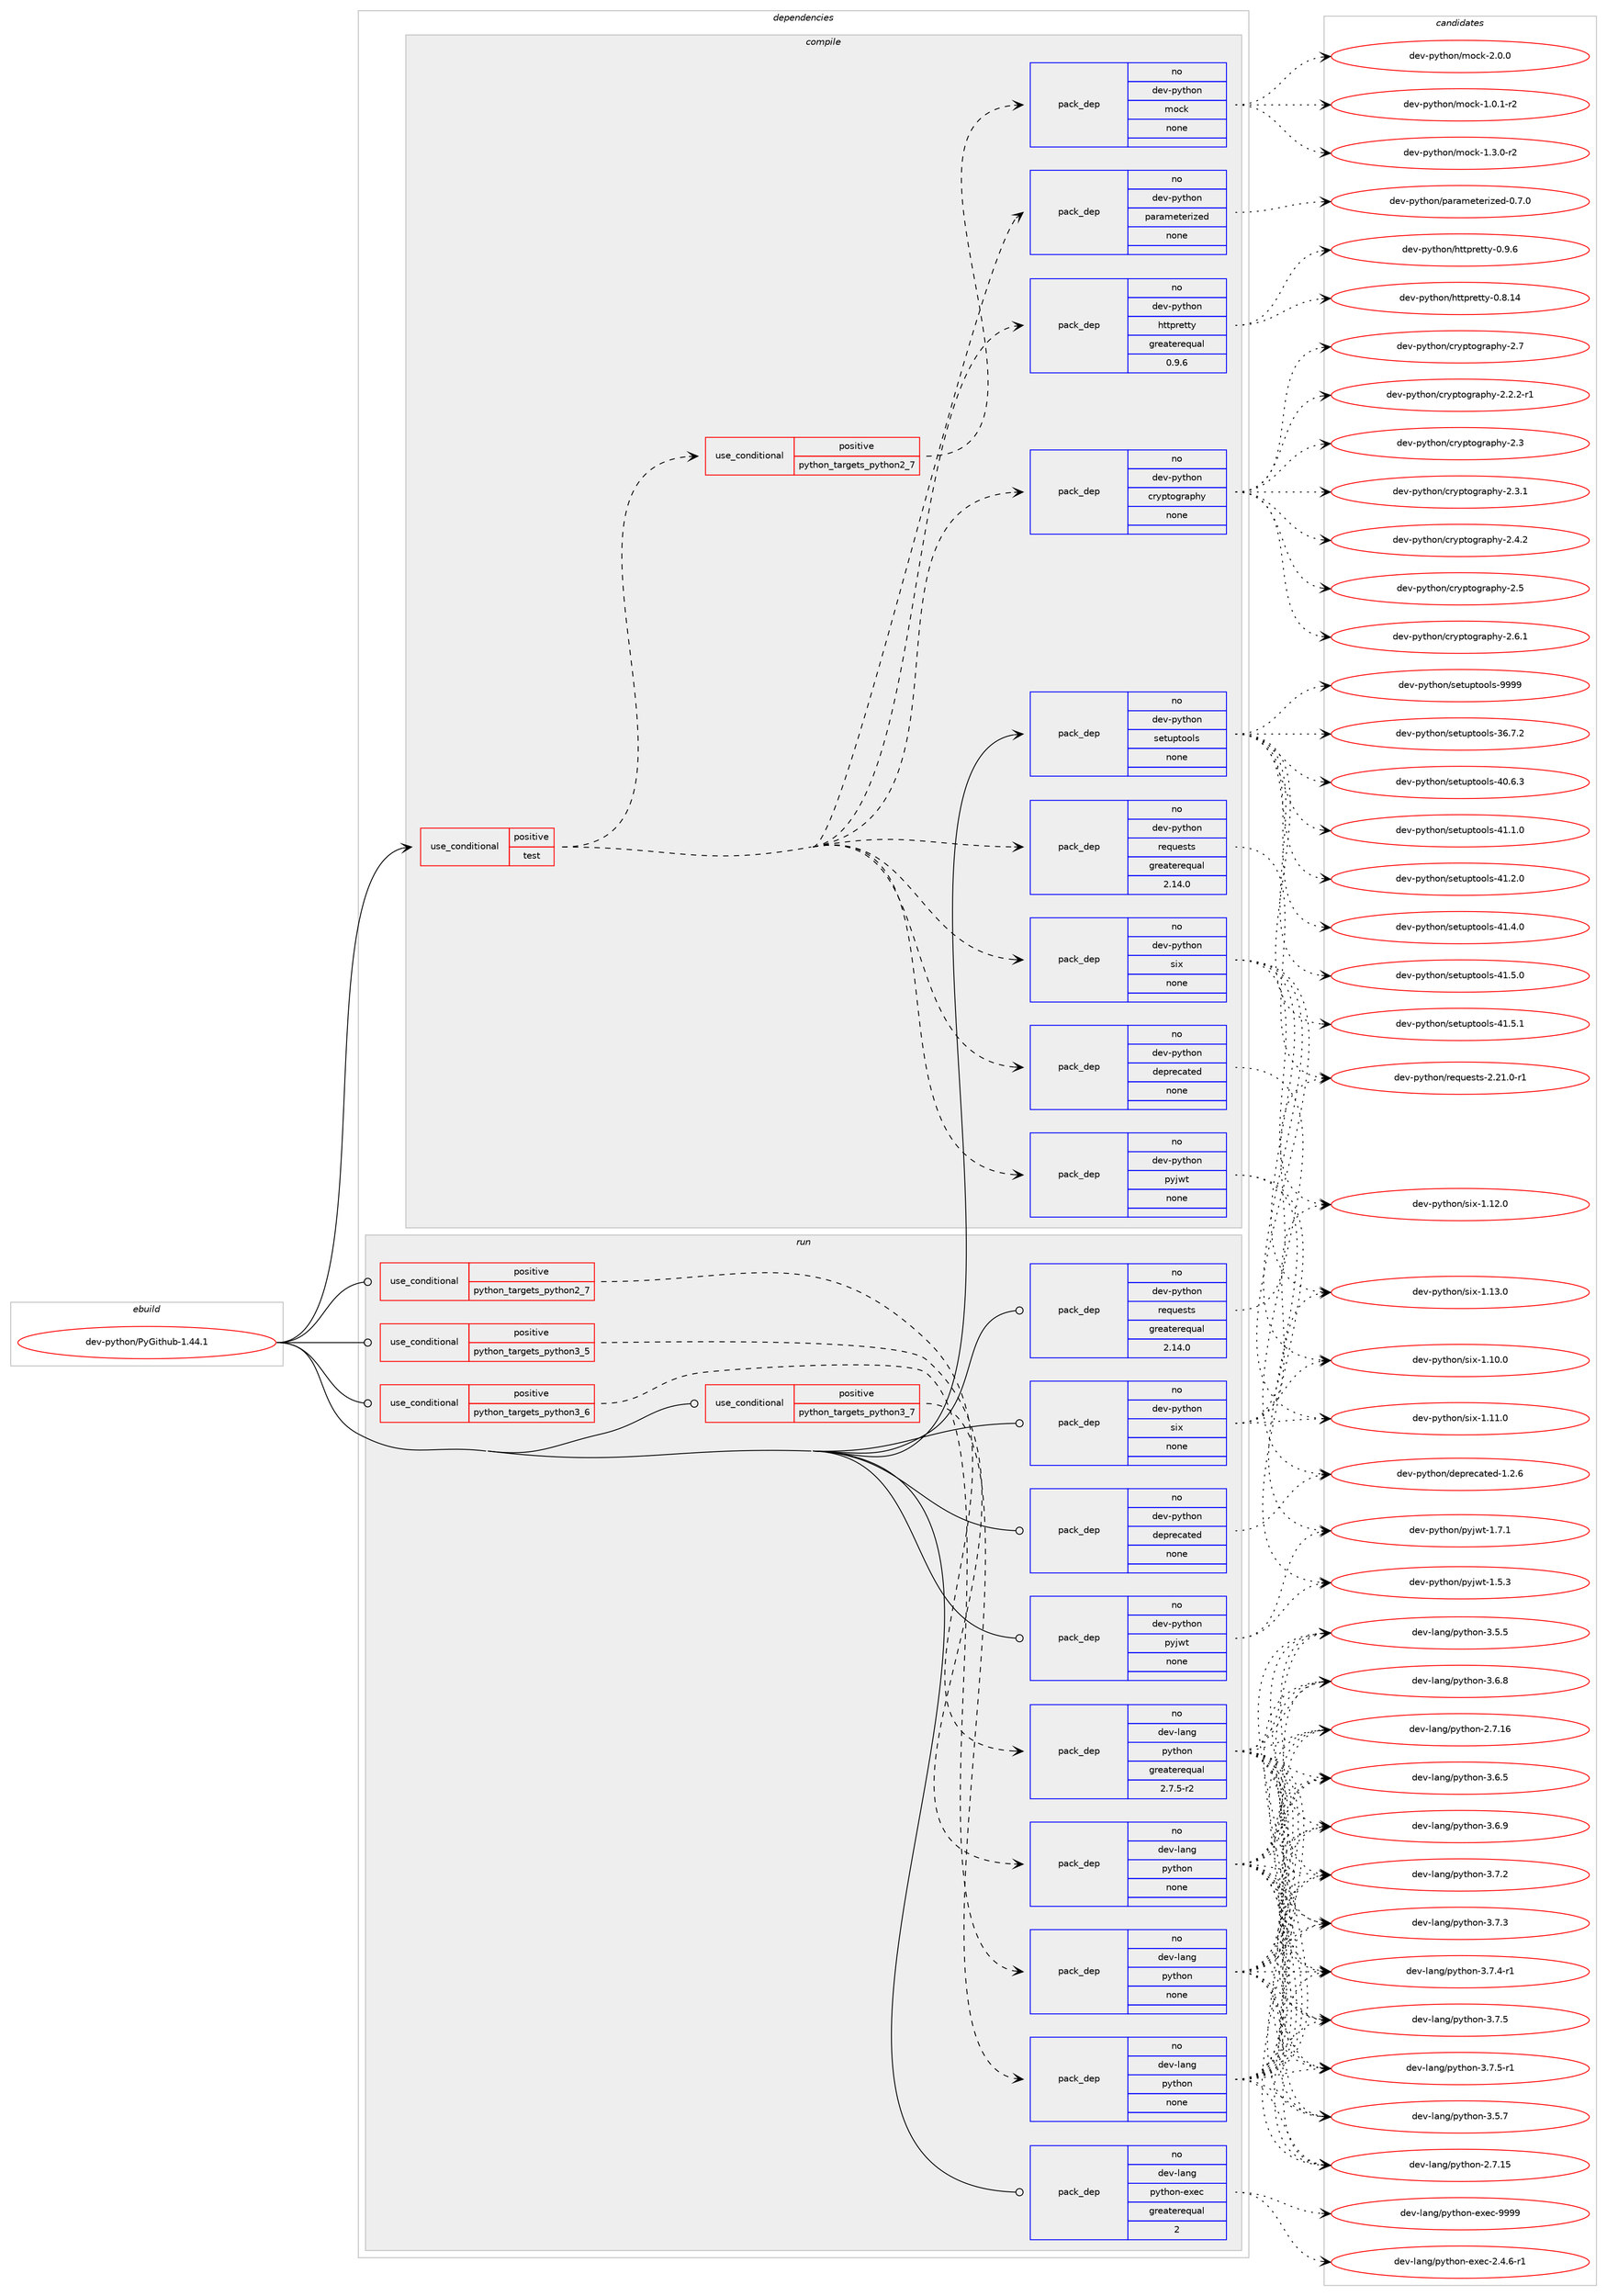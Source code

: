 digraph prolog {

# *************
# Graph options
# *************

newrank=true;
concentrate=true;
compound=true;
graph [rankdir=LR,fontname=Helvetica,fontsize=10,ranksep=1.5];#, ranksep=2.5, nodesep=0.2];
edge  [arrowhead=vee];
node  [fontname=Helvetica,fontsize=10];

# **********
# The ebuild
# **********

subgraph cluster_leftcol {
color=gray;
rank=same;
label=<<i>ebuild</i>>;
id [label="dev-python/PyGithub-1.44.1", color=red, width=4, href="../dev-python/PyGithub-1.44.1.svg"];
}

# ****************
# The dependencies
# ****************

subgraph cluster_midcol {
color=gray;
label=<<i>dependencies</i>>;
subgraph cluster_compile {
fillcolor="#eeeeee";
style=filled;
label=<<i>compile</i>>;
subgraph cond135666 {
dependency592778 [label=<<TABLE BORDER="0" CELLBORDER="1" CELLSPACING="0" CELLPADDING="4"><TR><TD ROWSPAN="3" CELLPADDING="10">use_conditional</TD></TR><TR><TD>positive</TD></TR><TR><TD>test</TD></TR></TABLE>>, shape=none, color=red];
subgraph pack445342 {
dependency592779 [label=<<TABLE BORDER="0" CELLBORDER="1" CELLSPACING="0" CELLPADDING="4" WIDTH="220"><TR><TD ROWSPAN="6" CELLPADDING="30">pack_dep</TD></TR><TR><TD WIDTH="110">no</TD></TR><TR><TD>dev-python</TD></TR><TR><TD>deprecated</TD></TR><TR><TD>none</TD></TR><TR><TD></TD></TR></TABLE>>, shape=none, color=blue];
}
dependency592778:e -> dependency592779:w [weight=20,style="dashed",arrowhead="vee"];
subgraph pack445343 {
dependency592780 [label=<<TABLE BORDER="0" CELLBORDER="1" CELLSPACING="0" CELLPADDING="4" WIDTH="220"><TR><TD ROWSPAN="6" CELLPADDING="30">pack_dep</TD></TR><TR><TD WIDTH="110">no</TD></TR><TR><TD>dev-python</TD></TR><TR><TD>pyjwt</TD></TR><TR><TD>none</TD></TR><TR><TD></TD></TR></TABLE>>, shape=none, color=blue];
}
dependency592778:e -> dependency592780:w [weight=20,style="dashed",arrowhead="vee"];
subgraph pack445344 {
dependency592781 [label=<<TABLE BORDER="0" CELLBORDER="1" CELLSPACING="0" CELLPADDING="4" WIDTH="220"><TR><TD ROWSPAN="6" CELLPADDING="30">pack_dep</TD></TR><TR><TD WIDTH="110">no</TD></TR><TR><TD>dev-python</TD></TR><TR><TD>requests</TD></TR><TR><TD>greaterequal</TD></TR><TR><TD>2.14.0</TD></TR></TABLE>>, shape=none, color=blue];
}
dependency592778:e -> dependency592781:w [weight=20,style="dashed",arrowhead="vee"];
subgraph pack445345 {
dependency592782 [label=<<TABLE BORDER="0" CELLBORDER="1" CELLSPACING="0" CELLPADDING="4" WIDTH="220"><TR><TD ROWSPAN="6" CELLPADDING="30">pack_dep</TD></TR><TR><TD WIDTH="110">no</TD></TR><TR><TD>dev-python</TD></TR><TR><TD>six</TD></TR><TR><TD>none</TD></TR><TR><TD></TD></TR></TABLE>>, shape=none, color=blue];
}
dependency592778:e -> dependency592782:w [weight=20,style="dashed",arrowhead="vee"];
subgraph pack445346 {
dependency592783 [label=<<TABLE BORDER="0" CELLBORDER="1" CELLSPACING="0" CELLPADDING="4" WIDTH="220"><TR><TD ROWSPAN="6" CELLPADDING="30">pack_dep</TD></TR><TR><TD WIDTH="110">no</TD></TR><TR><TD>dev-python</TD></TR><TR><TD>cryptography</TD></TR><TR><TD>none</TD></TR><TR><TD></TD></TR></TABLE>>, shape=none, color=blue];
}
dependency592778:e -> dependency592783:w [weight=20,style="dashed",arrowhead="vee"];
subgraph pack445347 {
dependency592784 [label=<<TABLE BORDER="0" CELLBORDER="1" CELLSPACING="0" CELLPADDING="4" WIDTH="220"><TR><TD ROWSPAN="6" CELLPADDING="30">pack_dep</TD></TR><TR><TD WIDTH="110">no</TD></TR><TR><TD>dev-python</TD></TR><TR><TD>httpretty</TD></TR><TR><TD>greaterequal</TD></TR><TR><TD>0.9.6</TD></TR></TABLE>>, shape=none, color=blue];
}
dependency592778:e -> dependency592784:w [weight=20,style="dashed",arrowhead="vee"];
subgraph pack445348 {
dependency592785 [label=<<TABLE BORDER="0" CELLBORDER="1" CELLSPACING="0" CELLPADDING="4" WIDTH="220"><TR><TD ROWSPAN="6" CELLPADDING="30">pack_dep</TD></TR><TR><TD WIDTH="110">no</TD></TR><TR><TD>dev-python</TD></TR><TR><TD>parameterized</TD></TR><TR><TD>none</TD></TR><TR><TD></TD></TR></TABLE>>, shape=none, color=blue];
}
dependency592778:e -> dependency592785:w [weight=20,style="dashed",arrowhead="vee"];
subgraph cond135667 {
dependency592786 [label=<<TABLE BORDER="0" CELLBORDER="1" CELLSPACING="0" CELLPADDING="4"><TR><TD ROWSPAN="3" CELLPADDING="10">use_conditional</TD></TR><TR><TD>positive</TD></TR><TR><TD>python_targets_python2_7</TD></TR></TABLE>>, shape=none, color=red];
subgraph pack445349 {
dependency592787 [label=<<TABLE BORDER="0" CELLBORDER="1" CELLSPACING="0" CELLPADDING="4" WIDTH="220"><TR><TD ROWSPAN="6" CELLPADDING="30">pack_dep</TD></TR><TR><TD WIDTH="110">no</TD></TR><TR><TD>dev-python</TD></TR><TR><TD>mock</TD></TR><TR><TD>none</TD></TR><TR><TD></TD></TR></TABLE>>, shape=none, color=blue];
}
dependency592786:e -> dependency592787:w [weight=20,style="dashed",arrowhead="vee"];
}
dependency592778:e -> dependency592786:w [weight=20,style="dashed",arrowhead="vee"];
}
id:e -> dependency592778:w [weight=20,style="solid",arrowhead="vee"];
subgraph pack445350 {
dependency592788 [label=<<TABLE BORDER="0" CELLBORDER="1" CELLSPACING="0" CELLPADDING="4" WIDTH="220"><TR><TD ROWSPAN="6" CELLPADDING="30">pack_dep</TD></TR><TR><TD WIDTH="110">no</TD></TR><TR><TD>dev-python</TD></TR><TR><TD>setuptools</TD></TR><TR><TD>none</TD></TR><TR><TD></TD></TR></TABLE>>, shape=none, color=blue];
}
id:e -> dependency592788:w [weight=20,style="solid",arrowhead="vee"];
}
subgraph cluster_compileandrun {
fillcolor="#eeeeee";
style=filled;
label=<<i>compile and run</i>>;
}
subgraph cluster_run {
fillcolor="#eeeeee";
style=filled;
label=<<i>run</i>>;
subgraph cond135668 {
dependency592789 [label=<<TABLE BORDER="0" CELLBORDER="1" CELLSPACING="0" CELLPADDING="4"><TR><TD ROWSPAN="3" CELLPADDING="10">use_conditional</TD></TR><TR><TD>positive</TD></TR><TR><TD>python_targets_python2_7</TD></TR></TABLE>>, shape=none, color=red];
subgraph pack445351 {
dependency592790 [label=<<TABLE BORDER="0" CELLBORDER="1" CELLSPACING="0" CELLPADDING="4" WIDTH="220"><TR><TD ROWSPAN="6" CELLPADDING="30">pack_dep</TD></TR><TR><TD WIDTH="110">no</TD></TR><TR><TD>dev-lang</TD></TR><TR><TD>python</TD></TR><TR><TD>greaterequal</TD></TR><TR><TD>2.7.5-r2</TD></TR></TABLE>>, shape=none, color=blue];
}
dependency592789:e -> dependency592790:w [weight=20,style="dashed",arrowhead="vee"];
}
id:e -> dependency592789:w [weight=20,style="solid",arrowhead="odot"];
subgraph cond135669 {
dependency592791 [label=<<TABLE BORDER="0" CELLBORDER="1" CELLSPACING="0" CELLPADDING="4"><TR><TD ROWSPAN="3" CELLPADDING="10">use_conditional</TD></TR><TR><TD>positive</TD></TR><TR><TD>python_targets_python3_5</TD></TR></TABLE>>, shape=none, color=red];
subgraph pack445352 {
dependency592792 [label=<<TABLE BORDER="0" CELLBORDER="1" CELLSPACING="0" CELLPADDING="4" WIDTH="220"><TR><TD ROWSPAN="6" CELLPADDING="30">pack_dep</TD></TR><TR><TD WIDTH="110">no</TD></TR><TR><TD>dev-lang</TD></TR><TR><TD>python</TD></TR><TR><TD>none</TD></TR><TR><TD></TD></TR></TABLE>>, shape=none, color=blue];
}
dependency592791:e -> dependency592792:w [weight=20,style="dashed",arrowhead="vee"];
}
id:e -> dependency592791:w [weight=20,style="solid",arrowhead="odot"];
subgraph cond135670 {
dependency592793 [label=<<TABLE BORDER="0" CELLBORDER="1" CELLSPACING="0" CELLPADDING="4"><TR><TD ROWSPAN="3" CELLPADDING="10">use_conditional</TD></TR><TR><TD>positive</TD></TR><TR><TD>python_targets_python3_6</TD></TR></TABLE>>, shape=none, color=red];
subgraph pack445353 {
dependency592794 [label=<<TABLE BORDER="0" CELLBORDER="1" CELLSPACING="0" CELLPADDING="4" WIDTH="220"><TR><TD ROWSPAN="6" CELLPADDING="30">pack_dep</TD></TR><TR><TD WIDTH="110">no</TD></TR><TR><TD>dev-lang</TD></TR><TR><TD>python</TD></TR><TR><TD>none</TD></TR><TR><TD></TD></TR></TABLE>>, shape=none, color=blue];
}
dependency592793:e -> dependency592794:w [weight=20,style="dashed",arrowhead="vee"];
}
id:e -> dependency592793:w [weight=20,style="solid",arrowhead="odot"];
subgraph cond135671 {
dependency592795 [label=<<TABLE BORDER="0" CELLBORDER="1" CELLSPACING="0" CELLPADDING="4"><TR><TD ROWSPAN="3" CELLPADDING="10">use_conditional</TD></TR><TR><TD>positive</TD></TR><TR><TD>python_targets_python3_7</TD></TR></TABLE>>, shape=none, color=red];
subgraph pack445354 {
dependency592796 [label=<<TABLE BORDER="0" CELLBORDER="1" CELLSPACING="0" CELLPADDING="4" WIDTH="220"><TR><TD ROWSPAN="6" CELLPADDING="30">pack_dep</TD></TR><TR><TD WIDTH="110">no</TD></TR><TR><TD>dev-lang</TD></TR><TR><TD>python</TD></TR><TR><TD>none</TD></TR><TR><TD></TD></TR></TABLE>>, shape=none, color=blue];
}
dependency592795:e -> dependency592796:w [weight=20,style="dashed",arrowhead="vee"];
}
id:e -> dependency592795:w [weight=20,style="solid",arrowhead="odot"];
subgraph pack445355 {
dependency592797 [label=<<TABLE BORDER="0" CELLBORDER="1" CELLSPACING="0" CELLPADDING="4" WIDTH="220"><TR><TD ROWSPAN="6" CELLPADDING="30">pack_dep</TD></TR><TR><TD WIDTH="110">no</TD></TR><TR><TD>dev-lang</TD></TR><TR><TD>python-exec</TD></TR><TR><TD>greaterequal</TD></TR><TR><TD>2</TD></TR></TABLE>>, shape=none, color=blue];
}
id:e -> dependency592797:w [weight=20,style="solid",arrowhead="odot"];
subgraph pack445356 {
dependency592798 [label=<<TABLE BORDER="0" CELLBORDER="1" CELLSPACING="0" CELLPADDING="4" WIDTH="220"><TR><TD ROWSPAN="6" CELLPADDING="30">pack_dep</TD></TR><TR><TD WIDTH="110">no</TD></TR><TR><TD>dev-python</TD></TR><TR><TD>deprecated</TD></TR><TR><TD>none</TD></TR><TR><TD></TD></TR></TABLE>>, shape=none, color=blue];
}
id:e -> dependency592798:w [weight=20,style="solid",arrowhead="odot"];
subgraph pack445357 {
dependency592799 [label=<<TABLE BORDER="0" CELLBORDER="1" CELLSPACING="0" CELLPADDING="4" WIDTH="220"><TR><TD ROWSPAN="6" CELLPADDING="30">pack_dep</TD></TR><TR><TD WIDTH="110">no</TD></TR><TR><TD>dev-python</TD></TR><TR><TD>pyjwt</TD></TR><TR><TD>none</TD></TR><TR><TD></TD></TR></TABLE>>, shape=none, color=blue];
}
id:e -> dependency592799:w [weight=20,style="solid",arrowhead="odot"];
subgraph pack445358 {
dependency592800 [label=<<TABLE BORDER="0" CELLBORDER="1" CELLSPACING="0" CELLPADDING="4" WIDTH="220"><TR><TD ROWSPAN="6" CELLPADDING="30">pack_dep</TD></TR><TR><TD WIDTH="110">no</TD></TR><TR><TD>dev-python</TD></TR><TR><TD>requests</TD></TR><TR><TD>greaterequal</TD></TR><TR><TD>2.14.0</TD></TR></TABLE>>, shape=none, color=blue];
}
id:e -> dependency592800:w [weight=20,style="solid",arrowhead="odot"];
subgraph pack445359 {
dependency592801 [label=<<TABLE BORDER="0" CELLBORDER="1" CELLSPACING="0" CELLPADDING="4" WIDTH="220"><TR><TD ROWSPAN="6" CELLPADDING="30">pack_dep</TD></TR><TR><TD WIDTH="110">no</TD></TR><TR><TD>dev-python</TD></TR><TR><TD>six</TD></TR><TR><TD>none</TD></TR><TR><TD></TD></TR></TABLE>>, shape=none, color=blue];
}
id:e -> dependency592801:w [weight=20,style="solid",arrowhead="odot"];
}
}

# **************
# The candidates
# **************

subgraph cluster_choices {
rank=same;
color=gray;
label=<<i>candidates</i>>;

subgraph choice445342 {
color=black;
nodesep=1;
choice10010111845112121116104111110471001011121141019997116101100454946504654 [label="dev-python/deprecated-1.2.6", color=red, width=4,href="../dev-python/deprecated-1.2.6.svg"];
dependency592779:e -> choice10010111845112121116104111110471001011121141019997116101100454946504654:w [style=dotted,weight="100"];
}
subgraph choice445343 {
color=black;
nodesep=1;
choice1001011184511212111610411111047112121106119116454946534651 [label="dev-python/pyjwt-1.5.3", color=red, width=4,href="../dev-python/pyjwt-1.5.3.svg"];
choice1001011184511212111610411111047112121106119116454946554649 [label="dev-python/pyjwt-1.7.1", color=red, width=4,href="../dev-python/pyjwt-1.7.1.svg"];
dependency592780:e -> choice1001011184511212111610411111047112121106119116454946534651:w [style=dotted,weight="100"];
dependency592780:e -> choice1001011184511212111610411111047112121106119116454946554649:w [style=dotted,weight="100"];
}
subgraph choice445344 {
color=black;
nodesep=1;
choice1001011184511212111610411111047114101113117101115116115455046504946484511449 [label="dev-python/requests-2.21.0-r1", color=red, width=4,href="../dev-python/requests-2.21.0-r1.svg"];
dependency592781:e -> choice1001011184511212111610411111047114101113117101115116115455046504946484511449:w [style=dotted,weight="100"];
}
subgraph choice445345 {
color=black;
nodesep=1;
choice100101118451121211161041111104711510512045494649484648 [label="dev-python/six-1.10.0", color=red, width=4,href="../dev-python/six-1.10.0.svg"];
choice100101118451121211161041111104711510512045494649494648 [label="dev-python/six-1.11.0", color=red, width=4,href="../dev-python/six-1.11.0.svg"];
choice100101118451121211161041111104711510512045494649504648 [label="dev-python/six-1.12.0", color=red, width=4,href="../dev-python/six-1.12.0.svg"];
choice100101118451121211161041111104711510512045494649514648 [label="dev-python/six-1.13.0", color=red, width=4,href="../dev-python/six-1.13.0.svg"];
dependency592782:e -> choice100101118451121211161041111104711510512045494649484648:w [style=dotted,weight="100"];
dependency592782:e -> choice100101118451121211161041111104711510512045494649494648:w [style=dotted,weight="100"];
dependency592782:e -> choice100101118451121211161041111104711510512045494649504648:w [style=dotted,weight="100"];
dependency592782:e -> choice100101118451121211161041111104711510512045494649514648:w [style=dotted,weight="100"];
}
subgraph choice445346 {
color=black;
nodesep=1;
choice100101118451121211161041111104799114121112116111103114971121041214550465046504511449 [label="dev-python/cryptography-2.2.2-r1", color=red, width=4,href="../dev-python/cryptography-2.2.2-r1.svg"];
choice1001011184511212111610411111047991141211121161111031149711210412145504651 [label="dev-python/cryptography-2.3", color=red, width=4,href="../dev-python/cryptography-2.3.svg"];
choice10010111845112121116104111110479911412111211611110311497112104121455046514649 [label="dev-python/cryptography-2.3.1", color=red, width=4,href="../dev-python/cryptography-2.3.1.svg"];
choice10010111845112121116104111110479911412111211611110311497112104121455046524650 [label="dev-python/cryptography-2.4.2", color=red, width=4,href="../dev-python/cryptography-2.4.2.svg"];
choice1001011184511212111610411111047991141211121161111031149711210412145504653 [label="dev-python/cryptography-2.5", color=red, width=4,href="../dev-python/cryptography-2.5.svg"];
choice10010111845112121116104111110479911412111211611110311497112104121455046544649 [label="dev-python/cryptography-2.6.1", color=red, width=4,href="../dev-python/cryptography-2.6.1.svg"];
choice1001011184511212111610411111047991141211121161111031149711210412145504655 [label="dev-python/cryptography-2.7", color=red, width=4,href="../dev-python/cryptography-2.7.svg"];
dependency592783:e -> choice100101118451121211161041111104799114121112116111103114971121041214550465046504511449:w [style=dotted,weight="100"];
dependency592783:e -> choice1001011184511212111610411111047991141211121161111031149711210412145504651:w [style=dotted,weight="100"];
dependency592783:e -> choice10010111845112121116104111110479911412111211611110311497112104121455046514649:w [style=dotted,weight="100"];
dependency592783:e -> choice10010111845112121116104111110479911412111211611110311497112104121455046524650:w [style=dotted,weight="100"];
dependency592783:e -> choice1001011184511212111610411111047991141211121161111031149711210412145504653:w [style=dotted,weight="100"];
dependency592783:e -> choice10010111845112121116104111110479911412111211611110311497112104121455046544649:w [style=dotted,weight="100"];
dependency592783:e -> choice1001011184511212111610411111047991141211121161111031149711210412145504655:w [style=dotted,weight="100"];
}
subgraph choice445347 {
color=black;
nodesep=1;
choice100101118451121211161041111104710411611611211410111611612145484656464952 [label="dev-python/httpretty-0.8.14", color=red, width=4,href="../dev-python/httpretty-0.8.14.svg"];
choice1001011184511212111610411111047104116116112114101116116121454846574654 [label="dev-python/httpretty-0.9.6", color=red, width=4,href="../dev-python/httpretty-0.9.6.svg"];
dependency592784:e -> choice100101118451121211161041111104710411611611211410111611612145484656464952:w [style=dotted,weight="100"];
dependency592784:e -> choice1001011184511212111610411111047104116116112114101116116121454846574654:w [style=dotted,weight="100"];
}
subgraph choice445348 {
color=black;
nodesep=1;
choice10010111845112121116104111110471129711497109101116101114105122101100454846554648 [label="dev-python/parameterized-0.7.0", color=red, width=4,href="../dev-python/parameterized-0.7.0.svg"];
dependency592785:e -> choice10010111845112121116104111110471129711497109101116101114105122101100454846554648:w [style=dotted,weight="100"];
}
subgraph choice445349 {
color=black;
nodesep=1;
choice1001011184511212111610411111047109111991074549464846494511450 [label="dev-python/mock-1.0.1-r2", color=red, width=4,href="../dev-python/mock-1.0.1-r2.svg"];
choice1001011184511212111610411111047109111991074549465146484511450 [label="dev-python/mock-1.3.0-r2", color=red, width=4,href="../dev-python/mock-1.3.0-r2.svg"];
choice100101118451121211161041111104710911199107455046484648 [label="dev-python/mock-2.0.0", color=red, width=4,href="../dev-python/mock-2.0.0.svg"];
dependency592787:e -> choice1001011184511212111610411111047109111991074549464846494511450:w [style=dotted,weight="100"];
dependency592787:e -> choice1001011184511212111610411111047109111991074549465146484511450:w [style=dotted,weight="100"];
dependency592787:e -> choice100101118451121211161041111104710911199107455046484648:w [style=dotted,weight="100"];
}
subgraph choice445350 {
color=black;
nodesep=1;
choice100101118451121211161041111104711510111611711211611111110811545515446554650 [label="dev-python/setuptools-36.7.2", color=red, width=4,href="../dev-python/setuptools-36.7.2.svg"];
choice100101118451121211161041111104711510111611711211611111110811545524846544651 [label="dev-python/setuptools-40.6.3", color=red, width=4,href="../dev-python/setuptools-40.6.3.svg"];
choice100101118451121211161041111104711510111611711211611111110811545524946494648 [label="dev-python/setuptools-41.1.0", color=red, width=4,href="../dev-python/setuptools-41.1.0.svg"];
choice100101118451121211161041111104711510111611711211611111110811545524946504648 [label="dev-python/setuptools-41.2.0", color=red, width=4,href="../dev-python/setuptools-41.2.0.svg"];
choice100101118451121211161041111104711510111611711211611111110811545524946524648 [label="dev-python/setuptools-41.4.0", color=red, width=4,href="../dev-python/setuptools-41.4.0.svg"];
choice100101118451121211161041111104711510111611711211611111110811545524946534648 [label="dev-python/setuptools-41.5.0", color=red, width=4,href="../dev-python/setuptools-41.5.0.svg"];
choice100101118451121211161041111104711510111611711211611111110811545524946534649 [label="dev-python/setuptools-41.5.1", color=red, width=4,href="../dev-python/setuptools-41.5.1.svg"];
choice10010111845112121116104111110471151011161171121161111111081154557575757 [label="dev-python/setuptools-9999", color=red, width=4,href="../dev-python/setuptools-9999.svg"];
dependency592788:e -> choice100101118451121211161041111104711510111611711211611111110811545515446554650:w [style=dotted,weight="100"];
dependency592788:e -> choice100101118451121211161041111104711510111611711211611111110811545524846544651:w [style=dotted,weight="100"];
dependency592788:e -> choice100101118451121211161041111104711510111611711211611111110811545524946494648:w [style=dotted,weight="100"];
dependency592788:e -> choice100101118451121211161041111104711510111611711211611111110811545524946504648:w [style=dotted,weight="100"];
dependency592788:e -> choice100101118451121211161041111104711510111611711211611111110811545524946524648:w [style=dotted,weight="100"];
dependency592788:e -> choice100101118451121211161041111104711510111611711211611111110811545524946534648:w [style=dotted,weight="100"];
dependency592788:e -> choice100101118451121211161041111104711510111611711211611111110811545524946534649:w [style=dotted,weight="100"];
dependency592788:e -> choice10010111845112121116104111110471151011161171121161111111081154557575757:w [style=dotted,weight="100"];
}
subgraph choice445351 {
color=black;
nodesep=1;
choice10010111845108971101034711212111610411111045504655464953 [label="dev-lang/python-2.7.15", color=red, width=4,href="../dev-lang/python-2.7.15.svg"];
choice10010111845108971101034711212111610411111045504655464954 [label="dev-lang/python-2.7.16", color=red, width=4,href="../dev-lang/python-2.7.16.svg"];
choice100101118451089711010347112121116104111110455146534653 [label="dev-lang/python-3.5.5", color=red, width=4,href="../dev-lang/python-3.5.5.svg"];
choice100101118451089711010347112121116104111110455146534655 [label="dev-lang/python-3.5.7", color=red, width=4,href="../dev-lang/python-3.5.7.svg"];
choice100101118451089711010347112121116104111110455146544653 [label="dev-lang/python-3.6.5", color=red, width=4,href="../dev-lang/python-3.6.5.svg"];
choice100101118451089711010347112121116104111110455146544656 [label="dev-lang/python-3.6.8", color=red, width=4,href="../dev-lang/python-3.6.8.svg"];
choice100101118451089711010347112121116104111110455146544657 [label="dev-lang/python-3.6.9", color=red, width=4,href="../dev-lang/python-3.6.9.svg"];
choice100101118451089711010347112121116104111110455146554650 [label="dev-lang/python-3.7.2", color=red, width=4,href="../dev-lang/python-3.7.2.svg"];
choice100101118451089711010347112121116104111110455146554651 [label="dev-lang/python-3.7.3", color=red, width=4,href="../dev-lang/python-3.7.3.svg"];
choice1001011184510897110103471121211161041111104551465546524511449 [label="dev-lang/python-3.7.4-r1", color=red, width=4,href="../dev-lang/python-3.7.4-r1.svg"];
choice100101118451089711010347112121116104111110455146554653 [label="dev-lang/python-3.7.5", color=red, width=4,href="../dev-lang/python-3.7.5.svg"];
choice1001011184510897110103471121211161041111104551465546534511449 [label="dev-lang/python-3.7.5-r1", color=red, width=4,href="../dev-lang/python-3.7.5-r1.svg"];
dependency592790:e -> choice10010111845108971101034711212111610411111045504655464953:w [style=dotted,weight="100"];
dependency592790:e -> choice10010111845108971101034711212111610411111045504655464954:w [style=dotted,weight="100"];
dependency592790:e -> choice100101118451089711010347112121116104111110455146534653:w [style=dotted,weight="100"];
dependency592790:e -> choice100101118451089711010347112121116104111110455146534655:w [style=dotted,weight="100"];
dependency592790:e -> choice100101118451089711010347112121116104111110455146544653:w [style=dotted,weight="100"];
dependency592790:e -> choice100101118451089711010347112121116104111110455146544656:w [style=dotted,weight="100"];
dependency592790:e -> choice100101118451089711010347112121116104111110455146544657:w [style=dotted,weight="100"];
dependency592790:e -> choice100101118451089711010347112121116104111110455146554650:w [style=dotted,weight="100"];
dependency592790:e -> choice100101118451089711010347112121116104111110455146554651:w [style=dotted,weight="100"];
dependency592790:e -> choice1001011184510897110103471121211161041111104551465546524511449:w [style=dotted,weight="100"];
dependency592790:e -> choice100101118451089711010347112121116104111110455146554653:w [style=dotted,weight="100"];
dependency592790:e -> choice1001011184510897110103471121211161041111104551465546534511449:w [style=dotted,weight="100"];
}
subgraph choice445352 {
color=black;
nodesep=1;
choice10010111845108971101034711212111610411111045504655464953 [label="dev-lang/python-2.7.15", color=red, width=4,href="../dev-lang/python-2.7.15.svg"];
choice10010111845108971101034711212111610411111045504655464954 [label="dev-lang/python-2.7.16", color=red, width=4,href="../dev-lang/python-2.7.16.svg"];
choice100101118451089711010347112121116104111110455146534653 [label="dev-lang/python-3.5.5", color=red, width=4,href="../dev-lang/python-3.5.5.svg"];
choice100101118451089711010347112121116104111110455146534655 [label="dev-lang/python-3.5.7", color=red, width=4,href="../dev-lang/python-3.5.7.svg"];
choice100101118451089711010347112121116104111110455146544653 [label="dev-lang/python-3.6.5", color=red, width=4,href="../dev-lang/python-3.6.5.svg"];
choice100101118451089711010347112121116104111110455146544656 [label="dev-lang/python-3.6.8", color=red, width=4,href="../dev-lang/python-3.6.8.svg"];
choice100101118451089711010347112121116104111110455146544657 [label="dev-lang/python-3.6.9", color=red, width=4,href="../dev-lang/python-3.6.9.svg"];
choice100101118451089711010347112121116104111110455146554650 [label="dev-lang/python-3.7.2", color=red, width=4,href="../dev-lang/python-3.7.2.svg"];
choice100101118451089711010347112121116104111110455146554651 [label="dev-lang/python-3.7.3", color=red, width=4,href="../dev-lang/python-3.7.3.svg"];
choice1001011184510897110103471121211161041111104551465546524511449 [label="dev-lang/python-3.7.4-r1", color=red, width=4,href="../dev-lang/python-3.7.4-r1.svg"];
choice100101118451089711010347112121116104111110455146554653 [label="dev-lang/python-3.7.5", color=red, width=4,href="../dev-lang/python-3.7.5.svg"];
choice1001011184510897110103471121211161041111104551465546534511449 [label="dev-lang/python-3.7.5-r1", color=red, width=4,href="../dev-lang/python-3.7.5-r1.svg"];
dependency592792:e -> choice10010111845108971101034711212111610411111045504655464953:w [style=dotted,weight="100"];
dependency592792:e -> choice10010111845108971101034711212111610411111045504655464954:w [style=dotted,weight="100"];
dependency592792:e -> choice100101118451089711010347112121116104111110455146534653:w [style=dotted,weight="100"];
dependency592792:e -> choice100101118451089711010347112121116104111110455146534655:w [style=dotted,weight="100"];
dependency592792:e -> choice100101118451089711010347112121116104111110455146544653:w [style=dotted,weight="100"];
dependency592792:e -> choice100101118451089711010347112121116104111110455146544656:w [style=dotted,weight="100"];
dependency592792:e -> choice100101118451089711010347112121116104111110455146544657:w [style=dotted,weight="100"];
dependency592792:e -> choice100101118451089711010347112121116104111110455146554650:w [style=dotted,weight="100"];
dependency592792:e -> choice100101118451089711010347112121116104111110455146554651:w [style=dotted,weight="100"];
dependency592792:e -> choice1001011184510897110103471121211161041111104551465546524511449:w [style=dotted,weight="100"];
dependency592792:e -> choice100101118451089711010347112121116104111110455146554653:w [style=dotted,weight="100"];
dependency592792:e -> choice1001011184510897110103471121211161041111104551465546534511449:w [style=dotted,weight="100"];
}
subgraph choice445353 {
color=black;
nodesep=1;
choice10010111845108971101034711212111610411111045504655464953 [label="dev-lang/python-2.7.15", color=red, width=4,href="../dev-lang/python-2.7.15.svg"];
choice10010111845108971101034711212111610411111045504655464954 [label="dev-lang/python-2.7.16", color=red, width=4,href="../dev-lang/python-2.7.16.svg"];
choice100101118451089711010347112121116104111110455146534653 [label="dev-lang/python-3.5.5", color=red, width=4,href="../dev-lang/python-3.5.5.svg"];
choice100101118451089711010347112121116104111110455146534655 [label="dev-lang/python-3.5.7", color=red, width=4,href="../dev-lang/python-3.5.7.svg"];
choice100101118451089711010347112121116104111110455146544653 [label="dev-lang/python-3.6.5", color=red, width=4,href="../dev-lang/python-3.6.5.svg"];
choice100101118451089711010347112121116104111110455146544656 [label="dev-lang/python-3.6.8", color=red, width=4,href="../dev-lang/python-3.6.8.svg"];
choice100101118451089711010347112121116104111110455146544657 [label="dev-lang/python-3.6.9", color=red, width=4,href="../dev-lang/python-3.6.9.svg"];
choice100101118451089711010347112121116104111110455146554650 [label="dev-lang/python-3.7.2", color=red, width=4,href="../dev-lang/python-3.7.2.svg"];
choice100101118451089711010347112121116104111110455146554651 [label="dev-lang/python-3.7.3", color=red, width=4,href="../dev-lang/python-3.7.3.svg"];
choice1001011184510897110103471121211161041111104551465546524511449 [label="dev-lang/python-3.7.4-r1", color=red, width=4,href="../dev-lang/python-3.7.4-r1.svg"];
choice100101118451089711010347112121116104111110455146554653 [label="dev-lang/python-3.7.5", color=red, width=4,href="../dev-lang/python-3.7.5.svg"];
choice1001011184510897110103471121211161041111104551465546534511449 [label="dev-lang/python-3.7.5-r1", color=red, width=4,href="../dev-lang/python-3.7.5-r1.svg"];
dependency592794:e -> choice10010111845108971101034711212111610411111045504655464953:w [style=dotted,weight="100"];
dependency592794:e -> choice10010111845108971101034711212111610411111045504655464954:w [style=dotted,weight="100"];
dependency592794:e -> choice100101118451089711010347112121116104111110455146534653:w [style=dotted,weight="100"];
dependency592794:e -> choice100101118451089711010347112121116104111110455146534655:w [style=dotted,weight="100"];
dependency592794:e -> choice100101118451089711010347112121116104111110455146544653:w [style=dotted,weight="100"];
dependency592794:e -> choice100101118451089711010347112121116104111110455146544656:w [style=dotted,weight="100"];
dependency592794:e -> choice100101118451089711010347112121116104111110455146544657:w [style=dotted,weight="100"];
dependency592794:e -> choice100101118451089711010347112121116104111110455146554650:w [style=dotted,weight="100"];
dependency592794:e -> choice100101118451089711010347112121116104111110455146554651:w [style=dotted,weight="100"];
dependency592794:e -> choice1001011184510897110103471121211161041111104551465546524511449:w [style=dotted,weight="100"];
dependency592794:e -> choice100101118451089711010347112121116104111110455146554653:w [style=dotted,weight="100"];
dependency592794:e -> choice1001011184510897110103471121211161041111104551465546534511449:w [style=dotted,weight="100"];
}
subgraph choice445354 {
color=black;
nodesep=1;
choice10010111845108971101034711212111610411111045504655464953 [label="dev-lang/python-2.7.15", color=red, width=4,href="../dev-lang/python-2.7.15.svg"];
choice10010111845108971101034711212111610411111045504655464954 [label="dev-lang/python-2.7.16", color=red, width=4,href="../dev-lang/python-2.7.16.svg"];
choice100101118451089711010347112121116104111110455146534653 [label="dev-lang/python-3.5.5", color=red, width=4,href="../dev-lang/python-3.5.5.svg"];
choice100101118451089711010347112121116104111110455146534655 [label="dev-lang/python-3.5.7", color=red, width=4,href="../dev-lang/python-3.5.7.svg"];
choice100101118451089711010347112121116104111110455146544653 [label="dev-lang/python-3.6.5", color=red, width=4,href="../dev-lang/python-3.6.5.svg"];
choice100101118451089711010347112121116104111110455146544656 [label="dev-lang/python-3.6.8", color=red, width=4,href="../dev-lang/python-3.6.8.svg"];
choice100101118451089711010347112121116104111110455146544657 [label="dev-lang/python-3.6.9", color=red, width=4,href="../dev-lang/python-3.6.9.svg"];
choice100101118451089711010347112121116104111110455146554650 [label="dev-lang/python-3.7.2", color=red, width=4,href="../dev-lang/python-3.7.2.svg"];
choice100101118451089711010347112121116104111110455146554651 [label="dev-lang/python-3.7.3", color=red, width=4,href="../dev-lang/python-3.7.3.svg"];
choice1001011184510897110103471121211161041111104551465546524511449 [label="dev-lang/python-3.7.4-r1", color=red, width=4,href="../dev-lang/python-3.7.4-r1.svg"];
choice100101118451089711010347112121116104111110455146554653 [label="dev-lang/python-3.7.5", color=red, width=4,href="../dev-lang/python-3.7.5.svg"];
choice1001011184510897110103471121211161041111104551465546534511449 [label="dev-lang/python-3.7.5-r1", color=red, width=4,href="../dev-lang/python-3.7.5-r1.svg"];
dependency592796:e -> choice10010111845108971101034711212111610411111045504655464953:w [style=dotted,weight="100"];
dependency592796:e -> choice10010111845108971101034711212111610411111045504655464954:w [style=dotted,weight="100"];
dependency592796:e -> choice100101118451089711010347112121116104111110455146534653:w [style=dotted,weight="100"];
dependency592796:e -> choice100101118451089711010347112121116104111110455146534655:w [style=dotted,weight="100"];
dependency592796:e -> choice100101118451089711010347112121116104111110455146544653:w [style=dotted,weight="100"];
dependency592796:e -> choice100101118451089711010347112121116104111110455146544656:w [style=dotted,weight="100"];
dependency592796:e -> choice100101118451089711010347112121116104111110455146544657:w [style=dotted,weight="100"];
dependency592796:e -> choice100101118451089711010347112121116104111110455146554650:w [style=dotted,weight="100"];
dependency592796:e -> choice100101118451089711010347112121116104111110455146554651:w [style=dotted,weight="100"];
dependency592796:e -> choice1001011184510897110103471121211161041111104551465546524511449:w [style=dotted,weight="100"];
dependency592796:e -> choice100101118451089711010347112121116104111110455146554653:w [style=dotted,weight="100"];
dependency592796:e -> choice1001011184510897110103471121211161041111104551465546534511449:w [style=dotted,weight="100"];
}
subgraph choice445355 {
color=black;
nodesep=1;
choice10010111845108971101034711212111610411111045101120101994550465246544511449 [label="dev-lang/python-exec-2.4.6-r1", color=red, width=4,href="../dev-lang/python-exec-2.4.6-r1.svg"];
choice10010111845108971101034711212111610411111045101120101994557575757 [label="dev-lang/python-exec-9999", color=red, width=4,href="../dev-lang/python-exec-9999.svg"];
dependency592797:e -> choice10010111845108971101034711212111610411111045101120101994550465246544511449:w [style=dotted,weight="100"];
dependency592797:e -> choice10010111845108971101034711212111610411111045101120101994557575757:w [style=dotted,weight="100"];
}
subgraph choice445356 {
color=black;
nodesep=1;
choice10010111845112121116104111110471001011121141019997116101100454946504654 [label="dev-python/deprecated-1.2.6", color=red, width=4,href="../dev-python/deprecated-1.2.6.svg"];
dependency592798:e -> choice10010111845112121116104111110471001011121141019997116101100454946504654:w [style=dotted,weight="100"];
}
subgraph choice445357 {
color=black;
nodesep=1;
choice1001011184511212111610411111047112121106119116454946534651 [label="dev-python/pyjwt-1.5.3", color=red, width=4,href="../dev-python/pyjwt-1.5.3.svg"];
choice1001011184511212111610411111047112121106119116454946554649 [label="dev-python/pyjwt-1.7.1", color=red, width=4,href="../dev-python/pyjwt-1.7.1.svg"];
dependency592799:e -> choice1001011184511212111610411111047112121106119116454946534651:w [style=dotted,weight="100"];
dependency592799:e -> choice1001011184511212111610411111047112121106119116454946554649:w [style=dotted,weight="100"];
}
subgraph choice445358 {
color=black;
nodesep=1;
choice1001011184511212111610411111047114101113117101115116115455046504946484511449 [label="dev-python/requests-2.21.0-r1", color=red, width=4,href="../dev-python/requests-2.21.0-r1.svg"];
dependency592800:e -> choice1001011184511212111610411111047114101113117101115116115455046504946484511449:w [style=dotted,weight="100"];
}
subgraph choice445359 {
color=black;
nodesep=1;
choice100101118451121211161041111104711510512045494649484648 [label="dev-python/six-1.10.0", color=red, width=4,href="../dev-python/six-1.10.0.svg"];
choice100101118451121211161041111104711510512045494649494648 [label="dev-python/six-1.11.0", color=red, width=4,href="../dev-python/six-1.11.0.svg"];
choice100101118451121211161041111104711510512045494649504648 [label="dev-python/six-1.12.0", color=red, width=4,href="../dev-python/six-1.12.0.svg"];
choice100101118451121211161041111104711510512045494649514648 [label="dev-python/six-1.13.0", color=red, width=4,href="../dev-python/six-1.13.0.svg"];
dependency592801:e -> choice100101118451121211161041111104711510512045494649484648:w [style=dotted,weight="100"];
dependency592801:e -> choice100101118451121211161041111104711510512045494649494648:w [style=dotted,weight="100"];
dependency592801:e -> choice100101118451121211161041111104711510512045494649504648:w [style=dotted,weight="100"];
dependency592801:e -> choice100101118451121211161041111104711510512045494649514648:w [style=dotted,weight="100"];
}
}

}
